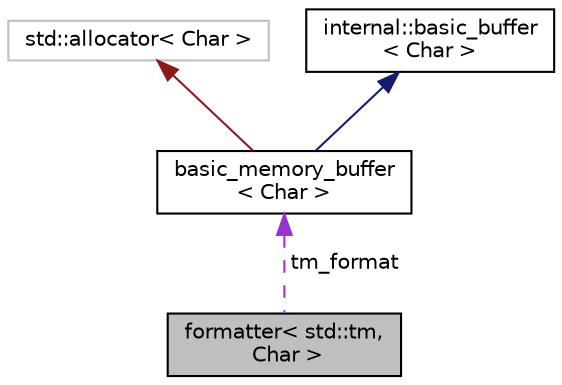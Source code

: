 digraph "formatter&lt; std::tm, Char &gt;"
{
  edge [fontname="Helvetica",fontsize="10",labelfontname="Helvetica",labelfontsize="10"];
  node [fontname="Helvetica",fontsize="10",shape=record];
  Node1 [label="formatter\< std::tm,\l Char \>",height=0.2,width=0.4,color="black", fillcolor="grey75", style="filled" fontcolor="black"];
  Node2 -> Node1 [dir="back",color="darkorchid3",fontsize="10",style="dashed",label=" tm_format" ,fontname="Helvetica"];
  Node2 [label="basic_memory_buffer\l\< Char \>",height=0.2,width=0.4,color="black", fillcolor="white", style="filled",URL="$classbasic__memory__buffer.html"];
  Node3 -> Node2 [dir="back",color="firebrick4",fontsize="10",style="solid",fontname="Helvetica"];
  Node3 [label="std::allocator\< Char \>",height=0.2,width=0.4,color="grey75", fillcolor="white", style="filled"];
  Node4 -> Node2 [dir="back",color="midnightblue",fontsize="10",style="solid",fontname="Helvetica"];
  Node4 [label="internal::basic_buffer\l\< Char \>",height=0.2,width=0.4,color="black", fillcolor="white", style="filled",URL="$classinternal_1_1basic__buffer.html"];
}
